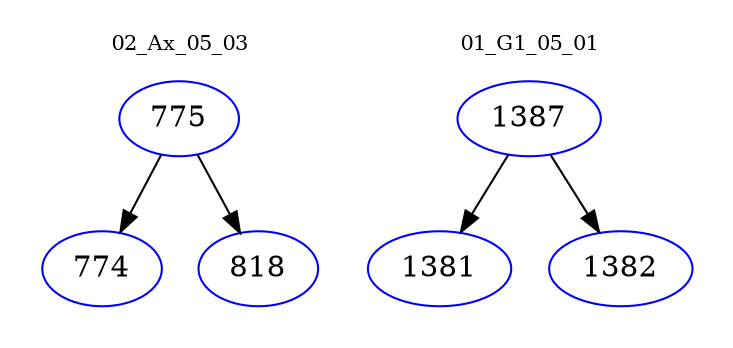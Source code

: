 digraph{
subgraph cluster_0 {
color = white
label = "02_Ax_05_03";
fontsize=10;
T0_775 [label="775", color="blue"]
T0_775 -> T0_774 [color="black"]
T0_774 [label="774", color="blue"]
T0_775 -> T0_818 [color="black"]
T0_818 [label="818", color="blue"]
}
subgraph cluster_1 {
color = white
label = "01_G1_05_01";
fontsize=10;
T1_1387 [label="1387", color="blue"]
T1_1387 -> T1_1381 [color="black"]
T1_1381 [label="1381", color="blue"]
T1_1387 -> T1_1382 [color="black"]
T1_1382 [label="1382", color="blue"]
}
}
